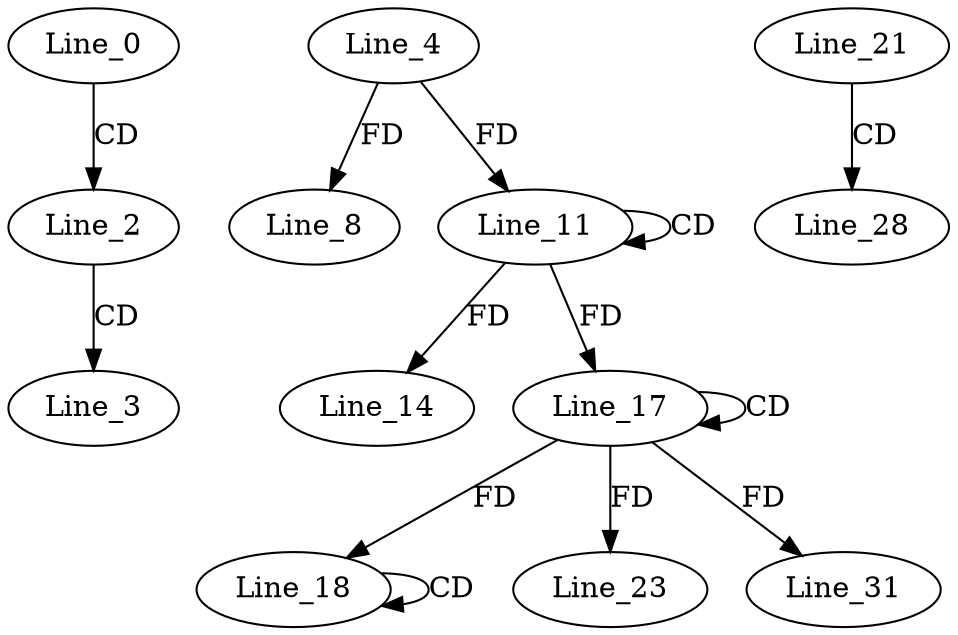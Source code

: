 digraph G {
  Line_0;
  Line_2;
  Line_3;
  Line_4;
  Line_8;
  Line_8;
  Line_11;
  Line_11;
  Line_14;
  Line_17;
  Line_17;
  Line_18;
  Line_18;
  Line_21;
  Line_23;
  Line_28;
  Line_31;
  Line_0 -> Line_2 [ label="CD" ];
  Line_2 -> Line_3 [ label="CD" ];
  Line_4 -> Line_8 [ label="FD" ];
  Line_11 -> Line_11 [ label="CD" ];
  Line_4 -> Line_11 [ label="FD" ];
  Line_11 -> Line_14 [ label="FD" ];
  Line_17 -> Line_17 [ label="CD" ];
  Line_11 -> Line_17 [ label="FD" ];
  Line_18 -> Line_18 [ label="CD" ];
  Line_17 -> Line_18 [ label="FD" ];
  Line_17 -> Line_23 [ label="FD" ];
  Line_21 -> Line_28 [ label="CD" ];
  Line_17 -> Line_31 [ label="FD" ];
}
